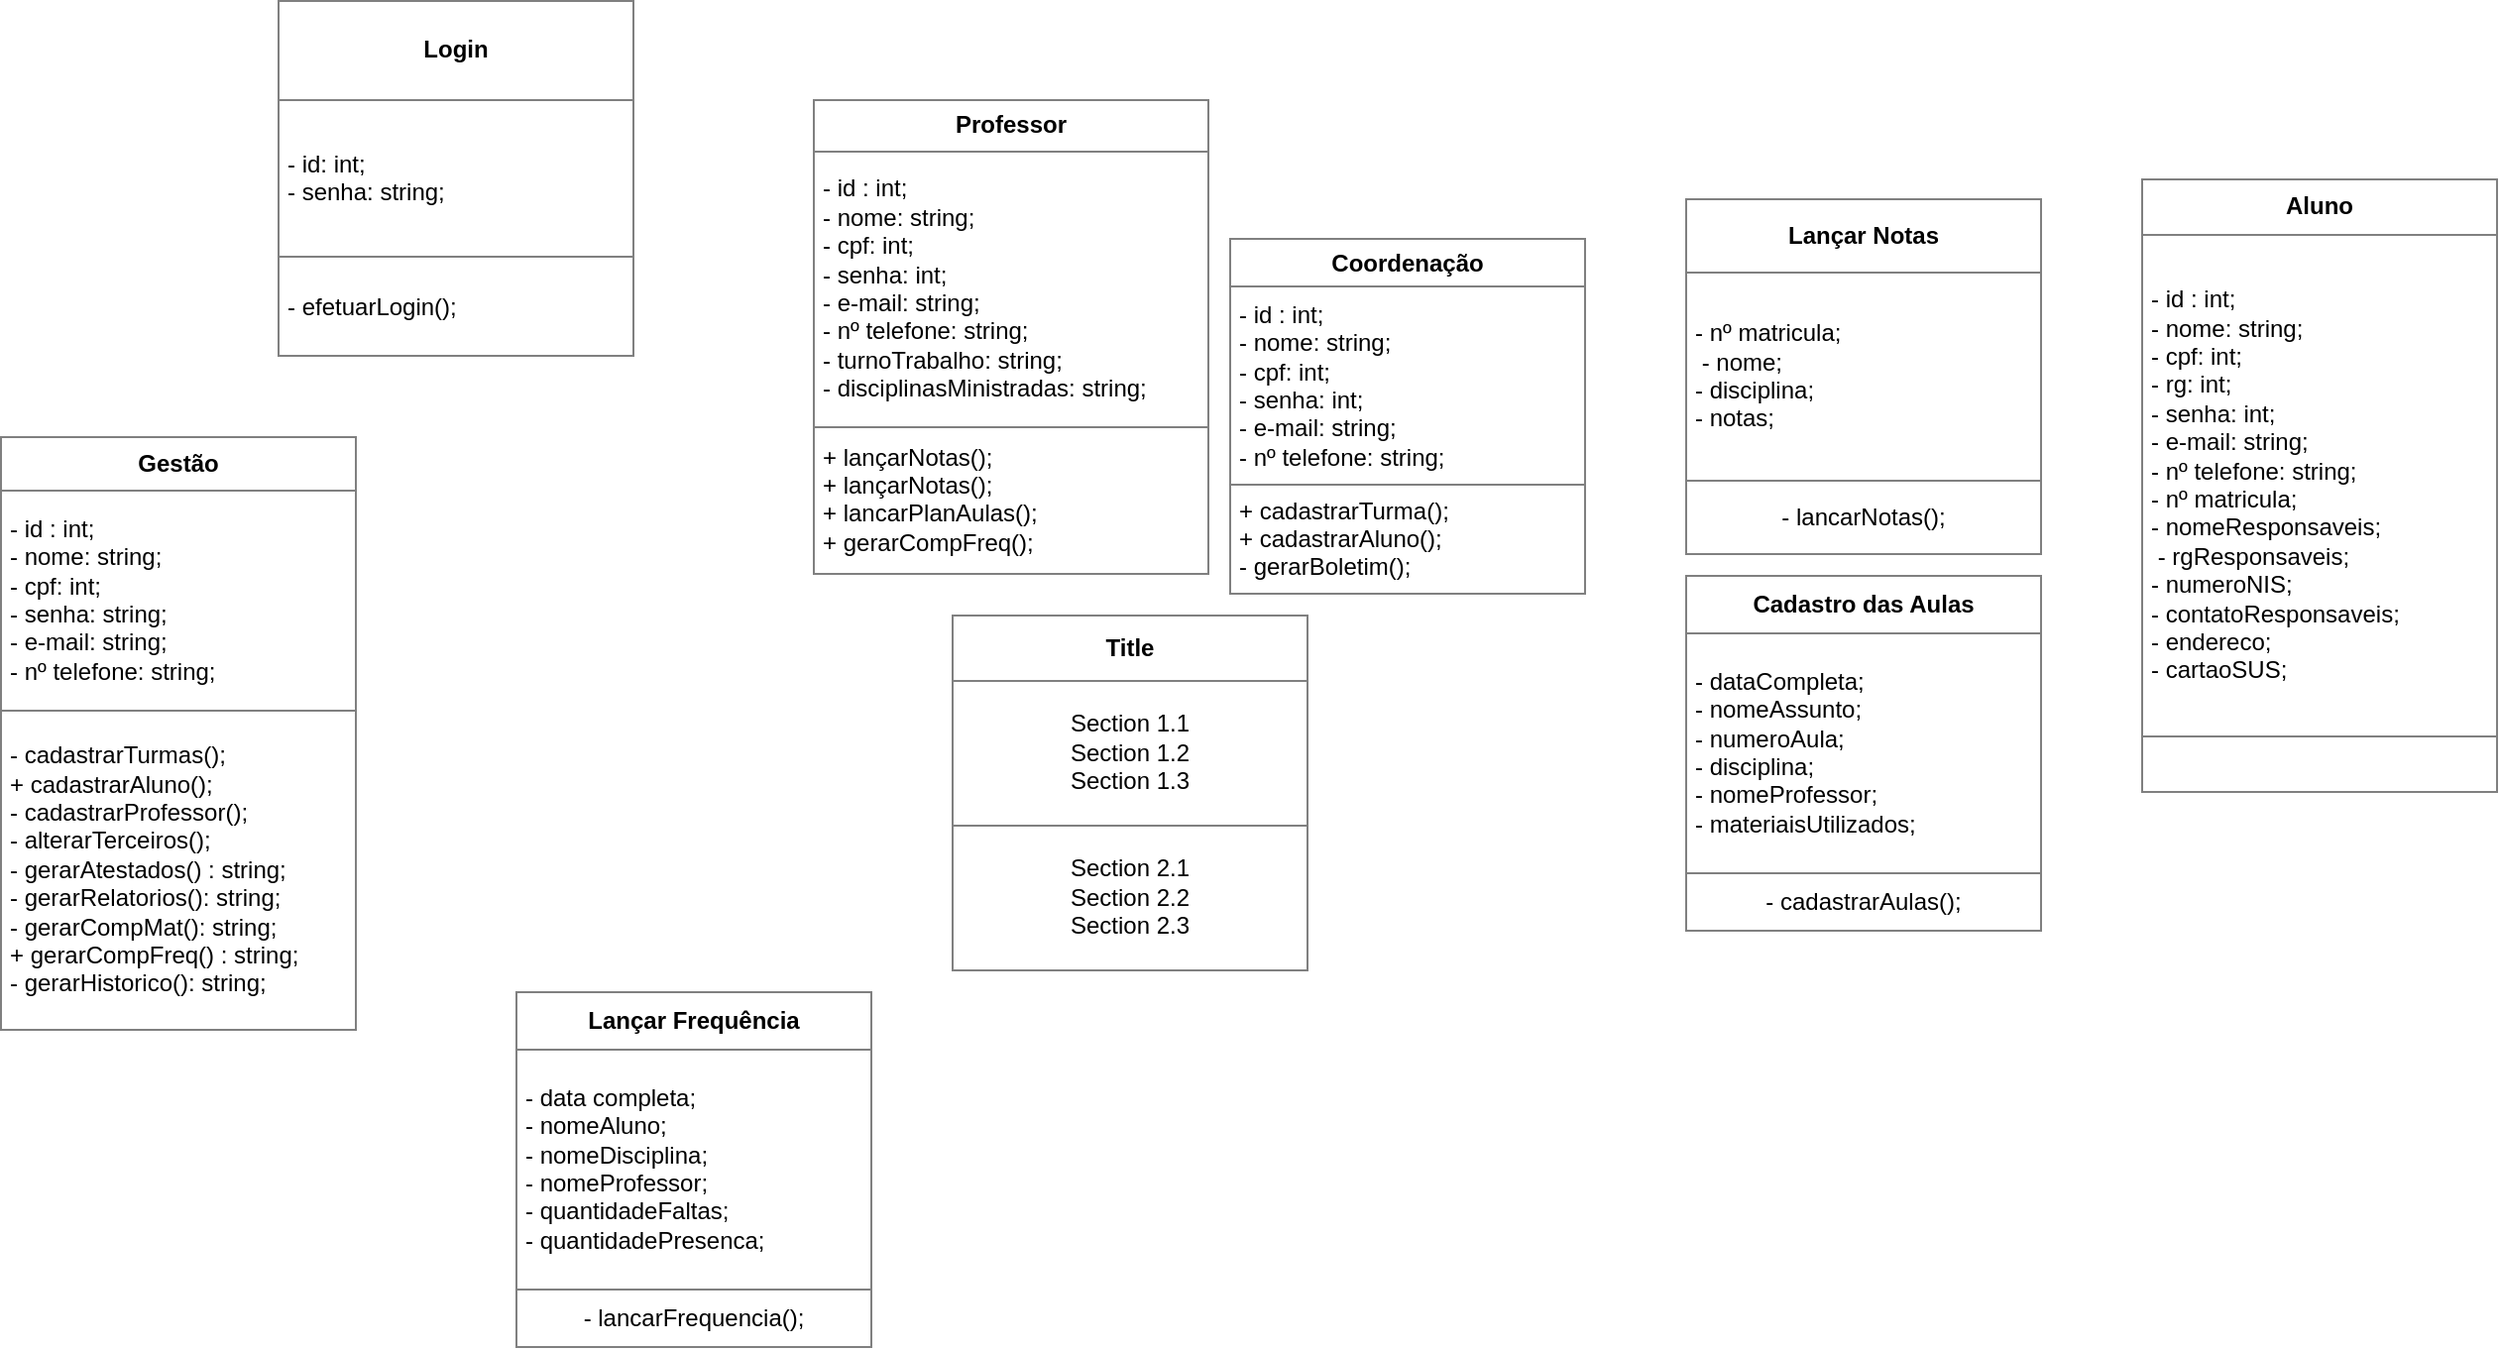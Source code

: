 <mxfile version="26.0.11">
  <diagram name="Página-1" id="CEJxs4QXML5ttT-iYVlk">
    <mxGraphModel dx="2110" dy="809" grid="1" gridSize="10" guides="1" tooltips="1" connect="1" arrows="1" fold="1" page="1" pageScale="1" pageWidth="827" pageHeight="1169" math="0" shadow="0">
      <root>
        <mxCell id="0" />
        <mxCell id="1" parent="0" />
        <mxCell id="YI8qZAI8sFxIkvRVpKfF-1" value="&lt;table border=&quot;1&quot; width=&quot;100%&quot; height=&quot;100%&quot; cellpadding=&quot;4&quot; style=&quot;width:100%;height:100%;border-collapse:collapse;&quot;&gt;&lt;tbody&gt;&lt;tr&gt;&lt;th align=&quot;center&quot;&gt;&lt;b&gt;Gestão&lt;/b&gt;&lt;/th&gt;&lt;/tr&gt;&lt;tr&gt;&lt;td&gt;- id : int;&lt;br&gt;- nome: string;&lt;br&gt;- cpf: int;&lt;br&gt;- senha: string;&lt;br&gt;- e-mail: string;&lt;br&gt;- nº telefone: string;&lt;/td&gt;&lt;/tr&gt;&lt;tr&gt;&lt;td&gt;- cadastrarTurmas();&lt;br&gt;+ cadastrarAluno();&lt;br&gt;- cadastrarProfessor();&lt;br&gt;- alterarTerceiros();&lt;br&gt;- gerarAtestados() : string;&lt;br&gt;- gerarRelatorios(): string;&lt;br&gt;- gerarCompMat(): string;&lt;br&gt;+ gerarCompFreq() : string;&lt;br&gt;- gerarHistorico(): string;&lt;br&gt;&lt;/td&gt;&lt;/tr&gt;&lt;/tbody&gt;&lt;/table&gt;" style="text;html=1;whiteSpace=wrap;strokeColor=none;fillColor=none;overflow=fill;" parent="1" vertex="1">
          <mxGeometry x="-60" y="240" width="180" height="300" as="geometry" />
        </mxCell>
        <mxCell id="YI8qZAI8sFxIkvRVpKfF-2" value="&lt;table border=&quot;1&quot; width=&quot;100%&quot; height=&quot;100%&quot; cellpadding=&quot;4&quot; style=&quot;width:100%;height:100%;border-collapse:collapse;&quot;&gt;&lt;tbody&gt;&lt;tr&gt;&lt;th align=&quot;center&quot;&gt;&lt;b&gt;Coordenação&lt;/b&gt;&lt;/th&gt;&lt;/tr&gt;&lt;tr&gt;&lt;td&gt;- id : int;&lt;br&gt;- nome: string;&lt;br&gt;- cpf: int;&lt;br&gt;- senha: int;&lt;br&gt;- e-mail: string;&lt;br&gt;- nº telefone: string;&lt;/td&gt;&lt;/tr&gt;&lt;tr&gt;&lt;td&gt;+ cadastrarTurma();&lt;br&gt;+ cadastrarAluno();&lt;br&gt;- gerarBoletim();&lt;/td&gt;&lt;/tr&gt;&lt;/tbody&gt;&lt;/table&gt;" style="text;html=1;whiteSpace=wrap;strokeColor=none;fillColor=none;overflow=fill;" parent="1" vertex="1">
          <mxGeometry x="560" y="140" width="180" height="180" as="geometry" />
        </mxCell>
        <mxCell id="YI8qZAI8sFxIkvRVpKfF-3" value="&lt;table border=&quot;1&quot; width=&quot;100%&quot; height=&quot;100%&quot; cellpadding=&quot;4&quot; style=&quot;width:100%;height:100%;border-collapse:collapse;&quot;&gt;&lt;tbody&gt;&lt;tr&gt;&lt;th align=&quot;center&quot;&gt;Professor&lt;/th&gt;&lt;/tr&gt;&lt;tr&gt;&lt;td&gt;- id : int;&lt;br&gt;- nome: string;&lt;br&gt;- cpf: int;&lt;br&gt;- senha: int;&lt;br&gt;- e-mail: string;&lt;br&gt;- nº telefone: string;&lt;span style=&quot;&quot;&gt;&lt;br&gt;- turnoTrabalho: string;&lt;br&gt;- disciplinasMinistradas: string;&lt;/span&gt;&lt;/td&gt;&lt;/tr&gt;&lt;tr&gt;&lt;td&gt;+ lançarNotas();&lt;br&gt;+ lançarNotas();&lt;br&gt;+ lancarPlanAulas();&lt;br&gt;+ gerarCompFreq();&lt;/td&gt;&lt;/tr&gt;&lt;/tbody&gt;&lt;/table&gt;" style="text;html=1;whiteSpace=wrap;strokeColor=none;fillColor=none;overflow=fill;" parent="1" vertex="1">
          <mxGeometry x="350" y="70" width="200" height="240" as="geometry" />
        </mxCell>
        <mxCell id="YI8qZAI8sFxIkvRVpKfF-4" value="&lt;table border=&quot;1&quot; width=&quot;100%&quot; height=&quot;100%&quot; cellpadding=&quot;4&quot; style=&quot;width:100%;height:100%;border-collapse:collapse;&quot;&gt;&lt;tbody&gt;&lt;tr&gt;&lt;th align=&quot;center&quot;&gt;&lt;b&gt;Login&lt;/b&gt;&lt;/th&gt;&lt;/tr&gt;&lt;tr&gt;&lt;td&gt;- id: int;&lt;br&gt;- senha: string;&lt;/td&gt;&lt;/tr&gt;&lt;tr&gt;&lt;td&gt;- efetuarLogin();&lt;/td&gt;&lt;/tr&gt;&lt;/tbody&gt;&lt;/table&gt;" style="text;html=1;whiteSpace=wrap;strokeColor=none;fillColor=none;overflow=fill;" parent="1" vertex="1">
          <mxGeometry x="80" y="20" width="180" height="180" as="geometry" />
        </mxCell>
        <mxCell id="YI8qZAI8sFxIkvRVpKfF-5" value="&lt;table border=&quot;1&quot; width=&quot;100%&quot; height=&quot;100%&quot; cellpadding=&quot;4&quot; style=&quot;width:100%;height:100%;border-collapse:collapse;&quot;&gt;&lt;tbody&gt;&lt;tr&gt;&lt;th align=&quot;center&quot;&gt;&lt;b&gt;Aluno&lt;/b&gt;&lt;/th&gt;&lt;/tr&gt;&lt;tr&gt;&lt;td&gt;&lt;span style=&quot;&quot;&gt;- id : int;&lt;/span&gt;&lt;br style=&quot;&quot;&gt;&lt;span style=&quot;&quot;&gt;- nome: string;&lt;/span&gt;&lt;br style=&quot;&quot;&gt;&lt;span style=&quot;&quot;&gt;- cpf: int;&lt;br&gt;- rg: int;&lt;br&gt;&lt;/span&gt;&lt;span style=&quot;&quot;&gt;- senha: int;&lt;/span&gt;&lt;br style=&quot;&quot;&gt;&lt;span style=&quot;&quot;&gt;- e-mail: string;&lt;/span&gt;&lt;br style=&quot;&quot;&gt;&lt;span style=&quot;&quot;&gt;- nº telefone: string;&lt;br&gt;&lt;/span&gt;&lt;span style=&quot;&quot;&gt;- nº matricula;&lt;br&gt;- nomeResponsaveis;&lt;br&gt;&amp;nbsp;- rgResponsaveis;&lt;br&gt;- numeroNIS;&lt;br&gt;- contatoResponsaveis;&lt;br&gt;- endereco;&lt;br&gt;- cartaoSUS;&lt;br&gt;&lt;/span&gt;&lt;/td&gt;&lt;/tr&gt;&lt;tr&gt;&lt;td&gt;&lt;br&gt;&lt;/td&gt;&lt;/tr&gt;&lt;/tbody&gt;&lt;/table&gt;" style="text;html=1;whiteSpace=wrap;strokeColor=none;fillColor=none;overflow=fill;" parent="1" vertex="1">
          <mxGeometry x="1020" y="110" width="180" height="310" as="geometry" />
        </mxCell>
        <mxCell id="YI8qZAI8sFxIkvRVpKfF-6" value="&lt;table border=&quot;1&quot; width=&quot;100%&quot; height=&quot;100%&quot; cellpadding=&quot;4&quot; style=&quot;width:100%;height:100%;border-collapse:collapse;&quot;&gt;&lt;tbody&gt;&lt;tr&gt;&lt;th align=&quot;center&quot;&gt;Lançar Notas&lt;/th&gt;&lt;/tr&gt;&lt;tr&gt;&lt;td&gt;- nº matricula;&lt;br&gt;&amp;nbsp;- nome;&lt;br&gt;- disciplina;&lt;br&gt;- notas;&lt;/td&gt;&lt;/tr&gt;&lt;tr&gt;&lt;td align=&quot;center&quot;&gt;- lancarNotas();&lt;/td&gt;&lt;/tr&gt;&lt;/tbody&gt;&lt;/table&gt;" style="text;html=1;whiteSpace=wrap;strokeColor=none;fillColor=none;overflow=fill;" parent="1" vertex="1">
          <mxGeometry x="790" y="120" width="180" height="180" as="geometry" />
        </mxCell>
        <mxCell id="YI8qZAI8sFxIkvRVpKfF-7" value="&lt;table border=&quot;1&quot; width=&quot;100%&quot; height=&quot;100%&quot; cellpadding=&quot;4&quot; style=&quot;width:100%;height:100%;border-collapse:collapse;&quot;&gt;&lt;tbody&gt;&lt;tr&gt;&lt;th align=&quot;center&quot;&gt;&lt;b&gt;Lançar Frequência&lt;/b&gt;&lt;/th&gt;&lt;/tr&gt;&lt;tr&gt;&lt;td&gt;- data completa;&lt;br&gt;- nomeAluno;&lt;br&gt;- nomeDisciplina;&lt;br&gt;- nomeProfessor;&lt;br&gt;- quantidadeFaltas;&lt;br&gt;- quantidadePresenca;&lt;/td&gt;&lt;/tr&gt;&lt;tr&gt;&lt;td align=&quot;center&quot;&gt;- lancarFrequencia();&lt;/td&gt;&lt;/tr&gt;&lt;/tbody&gt;&lt;/table&gt;" style="text;html=1;whiteSpace=wrap;strokeColor=none;fillColor=none;overflow=fill;" parent="1" vertex="1">
          <mxGeometry x="200" y="520" width="180" height="180" as="geometry" />
        </mxCell>
        <mxCell id="YI8qZAI8sFxIkvRVpKfF-8" value="&lt;table border=&quot;1&quot; width=&quot;100%&quot; height=&quot;100%&quot; cellpadding=&quot;4&quot; style=&quot;width:100%;height:100%;border-collapse:collapse;&quot;&gt;&lt;tbody&gt;&lt;tr&gt;&lt;th align=&quot;center&quot;&gt;Cadastro das Aulas&lt;/th&gt;&lt;/tr&gt;&lt;tr&gt;&lt;td&gt;- dataCompleta;&lt;br&gt;- nomeAssunto;&lt;br&gt;- numeroAula;&lt;br&gt;- disciplina;&lt;br&gt;- nomeProfessor;&lt;br&gt;- materiaisUtilizados;&lt;/td&gt;&lt;/tr&gt;&lt;tr&gt;&lt;td align=&quot;center&quot;&gt;- cadastrarAulas();&lt;/td&gt;&lt;/tr&gt;&lt;/tbody&gt;&lt;/table&gt;" style="text;html=1;whiteSpace=wrap;strokeColor=none;fillColor=none;overflow=fill;" parent="1" vertex="1">
          <mxGeometry x="790" y="310" width="180" height="180" as="geometry" />
        </mxCell>
        <mxCell id="YI8qZAI8sFxIkvRVpKfF-9" value="&lt;table border=&quot;1&quot; width=&quot;100%&quot; height=&quot;100%&quot; cellpadding=&quot;4&quot; style=&quot;width:100%;height:100%;border-collapse:collapse;&quot;&gt;&lt;tr&gt;&lt;th align=&quot;center&quot;&gt;&lt;b&gt;Title&lt;/b&gt;&lt;/th&gt;&lt;/tr&gt;&lt;tr&gt;&lt;td align=&quot;center&quot;&gt;Section 1.1&#xa;Section 1.2&#xa;Section 1.3&lt;/td&gt;&lt;/tr&gt;&lt;tr&gt;&lt;td align=&quot;center&quot;&gt;Section 2.1&#xa;Section 2.2&#xa;Section 2.3&lt;/td&gt;&lt;/tr&gt;&lt;/table&gt;" style="text;html=1;whiteSpace=wrap;strokeColor=none;fillColor=none;overflow=fill;" parent="1" vertex="1">
          <mxGeometry x="420" y="330" width="180" height="180" as="geometry" />
        </mxCell>
      </root>
    </mxGraphModel>
  </diagram>
</mxfile>
